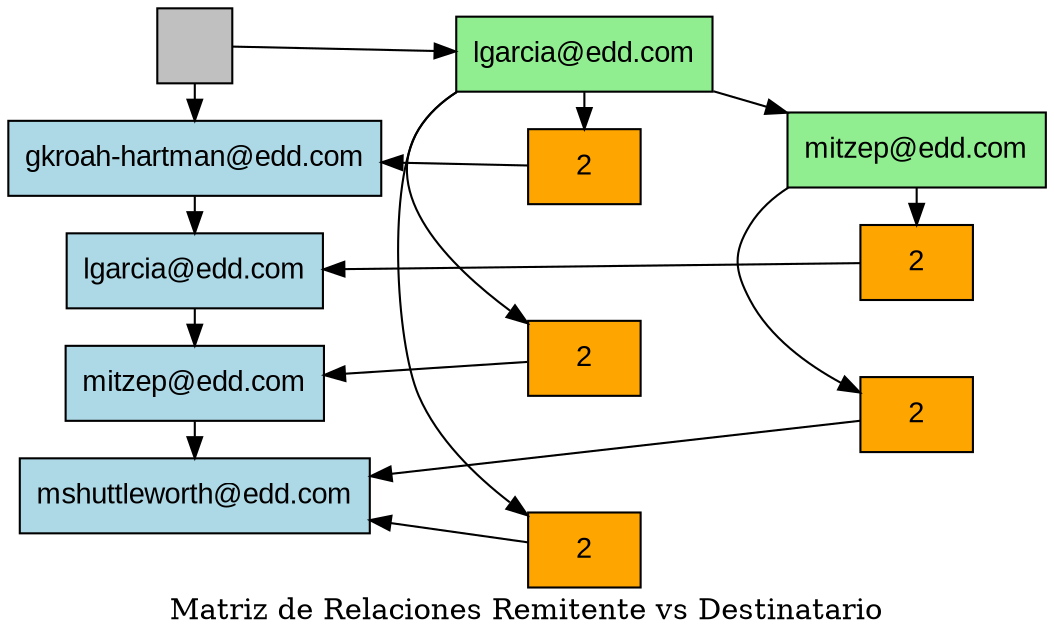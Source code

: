 digraph MatrizRelaciones {
  node [shape=box, style=filled, fontname=Arial];
  rankdir=LR;
  graph [bgcolor=transparent, label="Matriz de Relaciones Remitente vs Destinatario"];

  R [label=" ", fillcolor=gray, width=0.5, height=0.5];
// Destinatarios (cabecera fila superior)
  C0 [label="gkroah-hartman@edd.com", fillcolor=lightblue];
  C1 [label="lgarcia@edd.com", fillcolor=lightblue];
  C2 [label="mitzep@edd.com", fillcolor=lightblue];
  C3 [label="mshuttleworth@edd.com", fillcolor=lightblue];

// Remitentes (cabecera columna izquierda)
  F0 [label="lgarcia@edd.com", fillcolor=lightgreen];
  F1 [label="mitzep@edd.com", fillcolor=lightgreen];

// Celdas de relaciones (intersecciones)
  N_1_3 [label="2", fillcolor=orange];
  F1 -> N_1_3;
  N_1_3 -> C3;
  N_1_1 [label="2", fillcolor=orange];
  F1 -> N_1_1;
  N_1_1 -> C1;
  N_0_3 [label="2", fillcolor=orange];
  F0 -> N_0_3;
  N_0_3 -> C3;
  N_0_0 [label="2", fillcolor=orange];
  F0 -> N_0_0;
  N_0_0 -> C0;
  N_0_2 [label="2", fillcolor=orange];
  F0 -> N_0_2;
  N_0_2 -> C2;

// Conectar nodo raíz con cabeceras
  R -> C0;
  C0 -> C1;
  C1 -> C2;
  C2 -> C3;
  R -> F0;
  F0 -> F1;

{rank=same; R;
  C0;
  C1;
  C2;
  C3;
}
{rank=same; F0;
  N_0_3;
  N_0_0;
  N_0_2;
}
{rank=same; F1;
  N_1_3;
  N_1_1;
}
}
